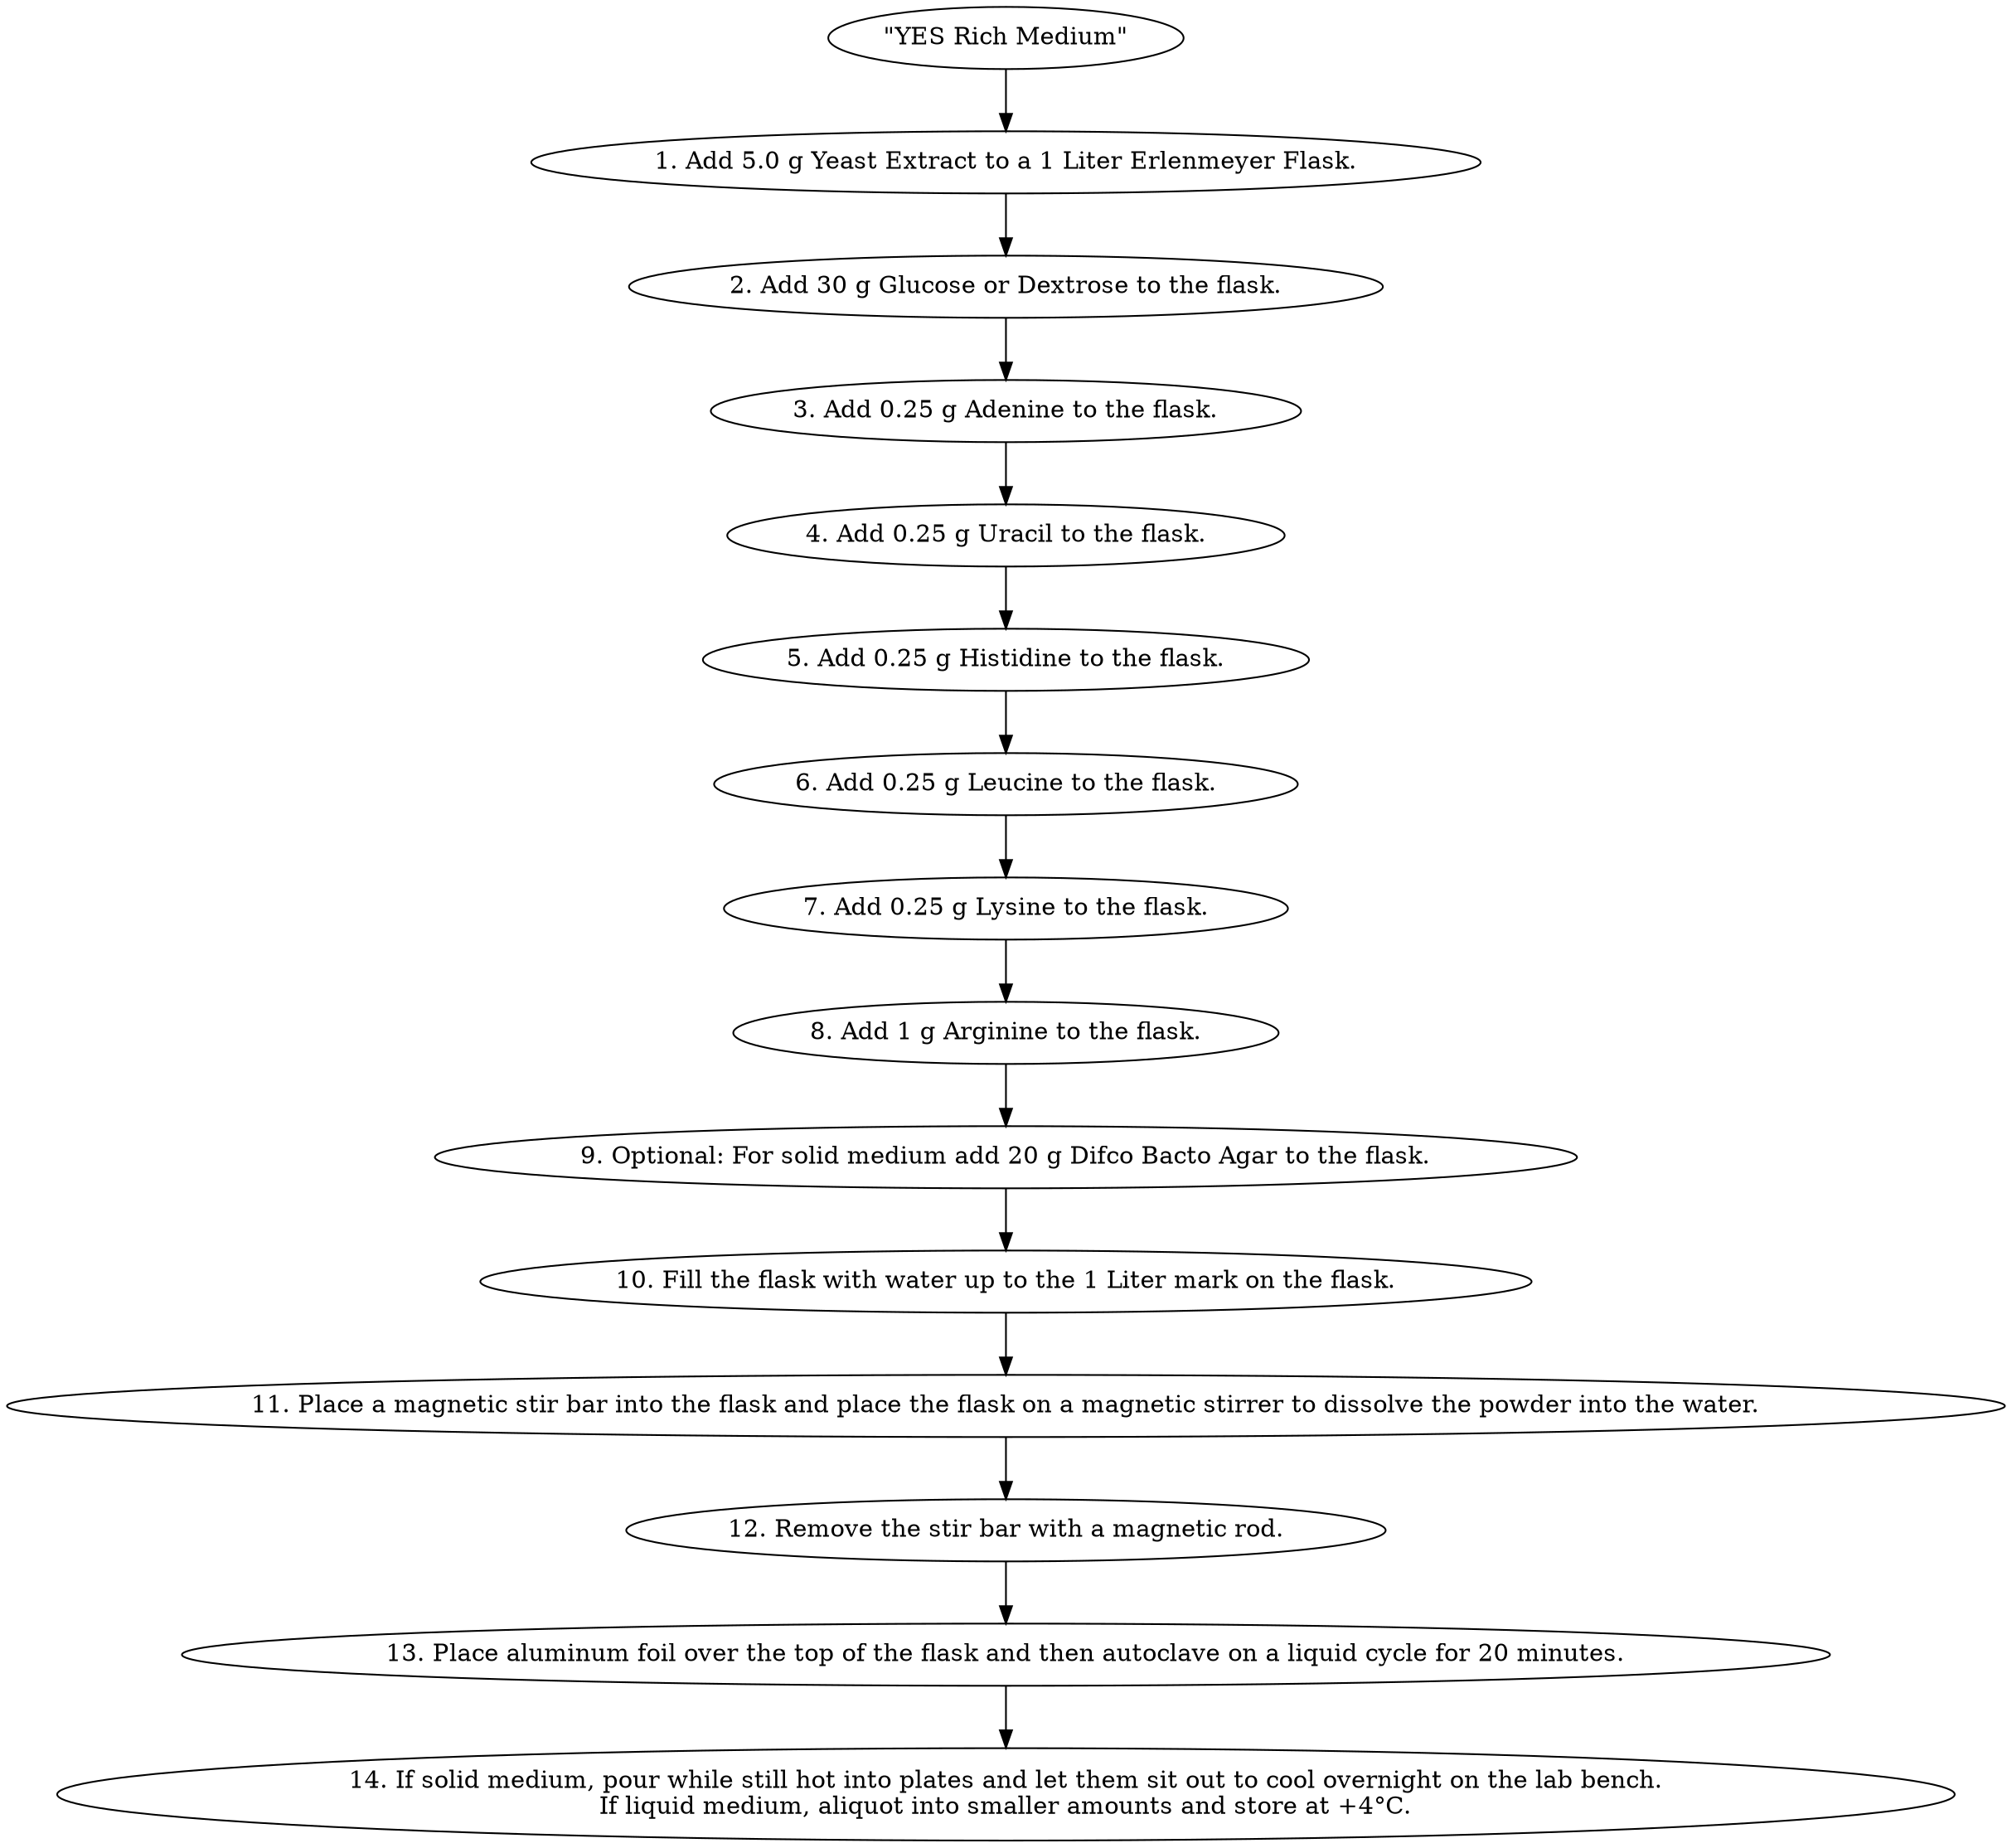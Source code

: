digraph YESRichMediumProtocol {
    // Define the title
    Title [label="\"YES Rich Medium\""];
    
    // Define steps
    Step1 [label="1. Add 5.0 g Yeast Extract to a 1 Liter Erlenmeyer Flask."];
    Step2 [label="2. Add 30 g Glucose or Dextrose to the flask."];
    Step3 [label="3. Add 0.25 g Adenine to the flask."];
    Step4 [label="4. Add 0.25 g Uracil to the flask."];
    Step5 [label="5. Add 0.25 g Histidine to the flask."];
    Step6 [label="6. Add 0.25 g Leucine to the flask."];
    Step7 [label="7. Add 0.25 g Lysine to the flask."];
    Step8 [label="8. Add 1 g Arginine to the flask."];
    Step9 [label="9. Optional: For solid medium add 20 g Difco Bacto Agar to the flask."];
    Step10 [label="10. Fill the flask with water up to the 1 Liter mark on the flask."];
    Step11 [label="11. Place a magnetic stir bar into the flask and place the flask on a magnetic stirrer to dissolve the powder into the water."];
    Step12 [label="12. Remove the stir bar with a magnetic rod."];
    Step13 [label="13. Place aluminum foil over the top of the flask and then autoclave on a liquid cycle for 20 minutes."];
    Step14 [label="14. If solid medium, pour while still hot into plates and let them sit out to cool overnight on the lab bench.\nIf liquid medium, aliquot into smaller amounts and store at +4°C."];

    // Define edges (sequence of steps)
    Title -> Step1;
    Step1 -> Step2;
    Step2 -> Step3;
    Step3 -> Step4;
    Step4 -> Step5;
    Step5 -> Step6;
    Step6 -> Step7;
    Step7 -> Step8;
    Step8 -> Step9;
    Step9 -> Step10;
    Step10 -> Step11;
    Step11 -> Step12;
    Step12 -> Step13;
    Step13 -> Step14;
}
